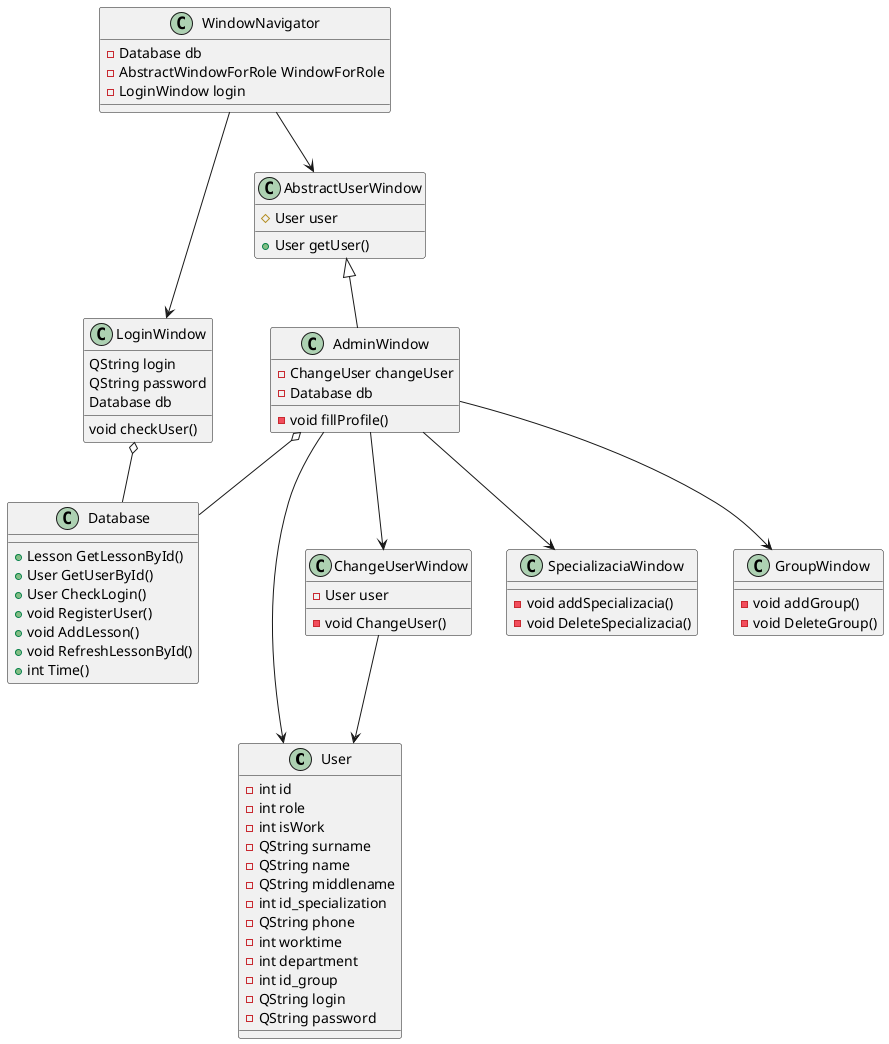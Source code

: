 @startuml Admin.wsd

class User{
    -int id
    -int role
    -int isWork
    -QString surname
    -QString name
    -QString middlename
    -int id_specialization
    -QString phone
    -int worktime
    -int department
    -int id_group
    -QString login
    -QString password
}

class  LoginWindow{
   QString login
   QString password
   Database db
   void checkUser()
}

class ChangeUserWindow{
   -User user
   -void ChangeUser()
}

class AbstractUserWindow{
    +User getUser()
    #User user

}

class WindowNavigator{
    -Database db
    -AbstractWindowForRole WindowForRole
    -LoginWindow login
}

class Database {
    +Lesson GetLessonById()
    +User GetUserById()
    +User CheckLogin()
    +void RegisterUser()
    +void AddLesson()
    +void RefreshLessonById()
    +int Time()
}

class AdminWindow{
    -ChangeUser changeUser
    -Database db
    -void fillProfile()
}

class SpecializaciaWindow{
    -void addSpecializacia()
    -void DeleteSpecializacia()
}

class GroupWindow{
    -void addGroup()
    -void DeleteGroup()
}

WindowNavigator --> AbstractUserWindow
WindowNavigator --> LoginWindow
AdminWindow --> ChangeUserWindow
AdminWindow --> GroupWindow
AdminWindow --> SpecializaciaWindow
AdminWindow --> User
ChangeUserWindow --> User
LoginWindow o-- Database
AdminWindow o-- Database
AbstractUserWindow <|-- AdminWindow

@enduml